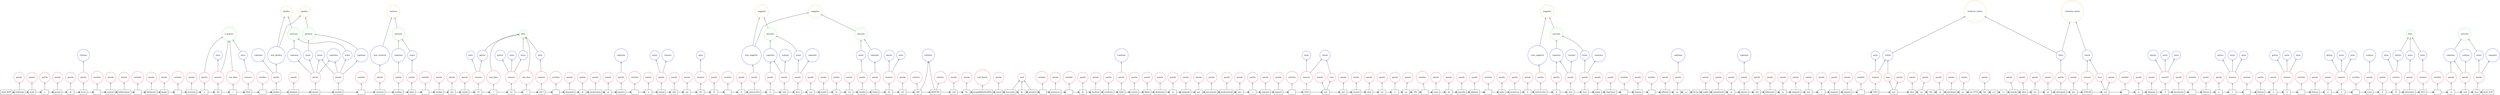 digraph {
   rankdir=BT;
   edge [arrowhead=empty];

   subgraph {
      rank="source";
      edge [arrowhead=normal];
      node [shape=box];
      t0 [label="doc0_BOF"];
      t1 [label="tribunale"];
      t2 [label="civile"];
      t3 [label="e"];
      t4 [label="penale"];
      t5 [label="di"];
      t6 [label="ivrea"];
      t7 [label="\n"];
      t8 [label="sezione"];
      t9 [label="fallimentare"];
      t10 [label="\n"];
      t11 [label="fallimento"];
      t12 [label="kappa"];
      t13 [label="\n"];
      t14 [label="sentenza"];
      t15 [label="n"];
      t16 [label="40"];
      t17 [label="/"];
      t18 [label="2014"];
      t19 [label="\n"];
      t20 [label="giudice"];
      t21 [label="delegato"];
      t22 [label="simone"];
      t23 [label="michele"];
      t24 [label="\n"];
      t25 [label="curatore"];
      t26 [label="scalfaro"];
      t27 [label="fabio"];
      t28 [label="\n"];
      t29 [label="verifica"];
      t30 [label="dei"];
      t31 [label="crediti"];
      t32 [label="13"];
      t33 [label="/"];
      t34 [label="12"];
      t35 [label="/"];
      t36 [label="2011"];
      t37 [label="\n"];
      t38 [label="domanda"];
      t39 [label="di"];
      t40 [label="ammissione"];
      t41 [label="al"];
      t42 [label="passivo"];
      t43 [label="\n"];
      t44 [label="a"];
      t45 [label="norma"];
      t46 [label="dell"];
      t47 [label="art"];
      t48 [label="93"];
      t49 [label="lf"];
      t50 [label="\n"];
      t51 [label="il"];
      t52 [label="sottoscritto"];
      t53 [label="d"];
      t54 [label="oria"];
      t55 [label="luca"];
      t56 [label="con"];
      t57 [label="studio"];
      t58 [label="in"];
      t59 [label="via"];
      t60 [label="claudio"];
      t61 [label="traina"];
      t62 [label="24"];
      t63 [label="tel"];
      t64 [label="346"];
      t65 [label="8594782"];
      t66 [label="cod"];
      t67 [label="fis"];
      t68 [label="qcnpla88m04c983k"];
      t69 [label="email"];
      t70 [label="luca.doria"];
      t71 [label="@"];
      t72 [label="gmail.it"];
      t73 [label="\n"];
      t74 [label="premesso"];
      t75 [label="\n"];
      t76 [label="di"];
      t77 [label="risultare"];
      t78 [label="creditore"];
      t79 [label="della"];
      t80 [label="società"];
      t81 [label="fallita"];
      t82 [label="dichiarata"];
      t83 [label="in"];
      t84 [label="epigrafe"];
      t85 [label="per"];
      t86 [label="prestazioni"];
      t87 [label="professionali"];
      t88 [label="per"];
      t89 [label="i"];
      t90 [label="seguenti"];
      t91 [label="importi"];
      t92 [label="\n"];
      t93 [label="1923"];
      t94 [label="eur"];
      t95 [label="per"];
      t96 [label="onorari"];
      t97 [label="oltre"];
      t98 [label="iva"];
      t99 [label="e"];
      t100 [label="cp"];
      t101 [label="4%"];
      t102 [label="\n"];
      t103 [label="come"];
      t104 [label="da"];
      t105 [label="parcella"];
      t106 [label="allegata"];
      t107 [label="\n"];
      t108 [label="tanto"];
      t109 [label="premesso"];
      t110 [label="il"];
      t111 [label="sottoscritto"];
      t112 [label="d"];
      t113 [label="oria"];
      t114 [label="luca"];
      t115 [label="porge"];
      t116 [label="rispettosa"];
      t117 [label="\n"];
      t118 [label="istanza"];
      t119 [label="\n"];
      t120 [label="affinché"];
      t121 [label="la"];
      t122 [label="s.v"];
      t123 [label="ill.ma"];
      t124 [label="voglia"];
      t125 [label="ammetterlo"];
      t126 [label="al"];
      t127 [label="passivo"];
      t128 [label="del"];
      t129 [label="fallimento"];
      t130 [label="in"];
      t131 [label="epigrafe"];
      t132 [label="per"];
      t133 [label="i"];
      t134 [label="seguenti"];
      t135 [label="importi"];
      t136 [label="\n"];
      t137 [label="1923"];
      t138 [label="eur"];
      t139 [label="oltre"];
      t140 [label="cp"];
      t141 [label="4%"];
      t142 [label="al"];
      t143 [label="privilegio"];
      t144 [label="ex"];
      t145 [label="art.2753"];
      t146 [label="bis"];
      t147 [label="n.2"];
      t148 [label="c.c"];
      t149 [label="nonché"];
      t150 [label="oltre"];
      t151 [label="iva"];
      t152 [label="al"];
      t153 [label="chirografo"];
      t154 [label="per"];
      t155 [label="3330.00"];
      t156 [label="eur"];
      t157 [label="\n"];
      t158 [label="si"];
      t159 [label="allegano"];
      t160 [label="3"];
      t161 [label="documenti"];
      t162 [label="\n"];
      t163 [label="fattura"];
      t164 [label="n"];
      t165 [label="1"];
      t166 [label="\n"];
      t167 [label="fattura"];
      t168 [label="n"];
      t169 [label="2"];
      t170 [label="\n"];
      t171 [label="fattura"];
      t172 [label="n"];
      t173 [label="3"];
      t174 [label="\n"];
      t175 [label="ivrea"];
      t176 [label="li"];
      t177 [label="15"];
      t178 [label="settembre"];
      t179 [label="2013"];
      t180 [label="\n"];
      t181 [label="d"];
      t182 [label="oria"];
      t183 [label="luca"];
      t184 [label="doc0_EOF"];
      t0 -> t1;
      t1 -> t2;
      t2 -> t3;
      t3 -> t4;
      t4 -> t5;
      t5 -> t6;
      t6 -> t7;
      t7 -> t8;
      t8 -> t9;
      t9 -> t10;
      t10 -> t11;
      t11 -> t12;
      t12 -> t13;
      t13 -> t14;
      t14 -> t15;
      t15 -> t16;
      t16 -> t17;
      t17 -> t18;
      t18 -> t19;
      t19 -> t20;
      t20 -> t21;
      t21 -> t22;
      t22 -> t23;
      t23 -> t24;
      t24 -> t25;
      t25 -> t26;
      t26 -> t27;
      t27 -> t28;
      t28 -> t29;
      t29 -> t30;
      t30 -> t31;
      t31 -> t32;
      t32 -> t33;
      t33 -> t34;
      t34 -> t35;
      t35 -> t36;
      t36 -> t37;
      t37 -> t38;
      t38 -> t39;
      t39 -> t40;
      t40 -> t41;
      t41 -> t42;
      t42 -> t43;
      t43 -> t44;
      t44 -> t45;
      t45 -> t46;
      t46 -> t47;
      t47 -> t48;
      t48 -> t49;
      t49 -> t50;
      t50 -> t51;
      t51 -> t52;
      t52 -> t53;
      t53 -> t54;
      t54 -> t55;
      t55 -> t56;
      t56 -> t57;
      t57 -> t58;
      t58 -> t59;
      t59 -> t60;
      t60 -> t61;
      t61 -> t62;
      t62 -> t63;
      t63 -> t64;
      t64 -> t65;
      t65 -> t66;
      t66 -> t67;
      t67 -> t68;
      t68 -> t69;
      t69 -> t70;
      t70 -> t71;
      t71 -> t72;
      t72 -> t73;
      t73 -> t74;
      t74 -> t75;
      t75 -> t76;
      t76 -> t77;
      t77 -> t78;
      t78 -> t79;
      t79 -> t80;
      t80 -> t81;
      t81 -> t82;
      t82 -> t83;
      t83 -> t84;
      t84 -> t85;
      t85 -> t86;
      t86 -> t87;
      t87 -> t88;
      t88 -> t89;
      t89 -> t90;
      t90 -> t91;
      t91 -> t92;
      t92 -> t93;
      t93 -> t94;
      t94 -> t95;
      t95 -> t96;
      t96 -> t97;
      t97 -> t98;
      t98 -> t99;
      t99 -> t100;
      t100 -> t101;
      t101 -> t102;
      t102 -> t103;
      t103 -> t104;
      t104 -> t105;
      t105 -> t106;
      t106 -> t107;
      t107 -> t108;
      t108 -> t109;
      t109 -> t110;
      t110 -> t111;
      t111 -> t112;
      t112 -> t113;
      t113 -> t114;
      t114 -> t115;
      t115 -> t116;
      t116 -> t117;
      t117 -> t118;
      t118 -> t119;
      t119 -> t120;
      t120 -> t121;
      t121 -> t122;
      t122 -> t123;
      t123 -> t124;
      t124 -> t125;
      t125 -> t126;
      t126 -> t127;
      t127 -> t128;
      t128 -> t129;
      t129 -> t130;
      t130 -> t131;
      t131 -> t132;
      t132 -> t133;
      t133 -> t134;
      t134 -> t135;
      t135 -> t136;
      t136 -> t137;
      t137 -> t138;
      t138 -> t139;
      t139 -> t140;
      t140 -> t141;
      t141 -> t142;
      t142 -> t143;
      t143 -> t144;
      t144 -> t145;
      t145 -> t146;
      t146 -> t147;
      t147 -> t148;
      t148 -> t149;
      t149 -> t150;
      t150 -> t151;
      t151 -> t152;
      t152 -> t153;
      t153 -> t154;
      t154 -> t155;
      t155 -> t156;
      t156 -> t157;
      t157 -> t158;
      t158 -> t159;
      t159 -> t160;
      t160 -> t161;
      t161 -> t162;
      t162 -> t163;
      t163 -> t164;
      t164 -> t165;
      t165 -> t166;
      t166 -> t167;
      t167 -> t168;
      t168 -> t169;
      t169 -> t170;
      t170 -> t171;
      t171 -> t172;
      t172 -> t173;
      t173 -> t174;
      t174 -> t175;
      t175 -> t176;
      t176 -> t177;
      t177 -> t178;
      t178 -> t179;
      t179 -> t180;
      t180 -> t181;
      t181 -> t182;
      t182 -> t183;
      t183 -> t184;
   }

   subgraph {
      rank="same";
      node [color=red,shape=circle];
      tag128 [label=numero]; 
      tag129 [label=numero]; 
      tag130 [label=numero]; 
      tag131 [label=numero]; 
      tag132 [label=numero]; 
      tag133 [label=numero]; 
      tag134 [label=numero]; 
      tag135 [label=numero]; 
      tag136 [label=numero]; 
      tag137 [label=numero]; 
      tag138 [label=numero]; 
      tag139 [label=numero]; 
      tag140 [label=numero]; 
      tag141 [label=numero]; 
      tag142 [label=numero]; 
      tag143 [label=numero]; 
      tag144 [label=numero]; 
      tag145 [label=numero]; 
      tag0 [label=parola]; 
      tag1 [label=parola]; 
      tag2 [label=parola]; 
      tag3 [label=parola]; 
      tag4 [label=parola]; 
      tag5 [label=parola]; 
      tag6 [label=parola]; 
      tag7 [label=parola]; 
      tag8 [label=parola]; 
      tag9 [label=parola]; 
      tag10 [label=parola]; 
      tag11 [label=parola]; 
      tag12 [label=parola]; 
      tag13 [label=parola]; 
      tag14 [label=parola]; 
      tag15 [label=parola]; 
      tag16 [label=parola]; 
      tag17 [label=parola]; 
      tag18 [label=parola]; 
      tag19 [label=parola]; 
      tag20 [label=parola]; 
      tag21 [label=parola]; 
      tag22 [label=parola]; 
      tag23 [label=parola]; 
      tag24 [label=parola]; 
      tag25 [label=parola]; 
      tag26 [label=parola]; 
      tag27 [label=parola]; 
      tag28 [label=parola]; 
      tag29 [label=parola]; 
      tag30 [label=parola]; 
      tag31 [label=parola]; 
      tag32 [label=parola]; 
      tag33 [label=parola]; 
      tag34 [label=parola]; 
      tag35 [label=parola]; 
      tag36 [label=parola]; 
      tag37 [label=parola]; 
      tag38 [label=parola]; 
      tag39 [label=parola]; 
      tag40 [label=parola]; 
      tag41 [label=parola]; 
      tag42 [label=parola]; 
      tag43 [label=parola]; 
      tag44 [label=parola]; 
      tag45 [label=parola]; 
      tag46 [label=parola]; 
      tag47 [label=parola]; 
      tag48 [label=parola]; 
      tag49 [label=parola]; 
      tag50 [label=parola]; 
      tag51 [label=parola]; 
      tag52 [label=parola]; 
      tag53 [label=parola]; 
      tag54 [label=parola]; 
      tag55 [label=parola]; 
      tag56 [label=parola]; 
      tag57 [label=parola]; 
      tag58 [label=parola]; 
      tag59 [label=parola]; 
      tag60 [label=parola]; 
      tag61 [label=parola]; 
      tag62 [label=parola]; 
      tag63 [label=parola]; 
      tag64 [label=parola]; 
      tag65 [label=parola]; 
      tag66 [label=parola]; 
      tag67 [label=parola]; 
      tag68 [label=parola]; 
      tag69 [label=parola]; 
      tag70 [label=parola]; 
      tag71 [label=parola]; 
      tag72 [label=parola]; 
      tag73 [label=parola]; 
      tag74 [label=parola]; 
      tag75 [label=parola]; 
      tag76 [label=parola]; 
      tag77 [label=parola]; 
      tag78 [label=parola]; 
      tag79 [label=parola]; 
      tag80 [label=parola]; 
      tag81 [label=parola]; 
      tag82 [label=parola]; 
      tag83 [label=parola]; 
      tag84 [label=parola]; 
      tag85 [label=parola]; 
      tag86 [label=parola]; 
      tag87 [label=parola]; 
      tag88 [label=parola]; 
      tag89 [label=parola]; 
      tag90 [label=parola]; 
      tag91 [label=parola]; 
      tag92 [label=parola]; 
      tag93 [label=parola]; 
      tag94 [label=parola]; 
      tag95 [label=parola]; 
      tag96 [label=parola]; 
      tag97 [label=parola]; 
      tag98 [label=parola]; 
      tag99 [label=parola]; 
      tag100 [label=parola]; 
      tag101 [label=parola]; 
      tag102 [label=parola]; 
      tag103 [label=parola]; 
      tag104 [label=parola]; 
      tag105 [label=parola]; 
      tag106 [label=parola]; 
      tag107 [label=parola]; 
      tag108 [label=parola]; 
      tag109 [label=parola]; 
      tag110 [label=parola]; 
      tag111 [label=parola]; 
      tag112 [label=parola]; 
      tag113 [label=parola]; 
      tag114 [label=parola]; 
      tag115 [label=parola]; 
      tag116 [label=parola]; 
      tag117 [label=parola]; 
      tag118 [label=parola]; 
      tag119 [label=parola]; 
      tag120 [label=parola]; 
      tag121 [label=parola]; 
      tag122 [label=parola]; 
      tag123 [label=parola]; 
      tag124 [label=parola]; 
      tag125 [label=parola]; 
      tag126 [label=parola]; 
      tag127 [label=parola]; 
      tag146 [label=newline]; 
      tag147 [label=newline]; 
      tag148 [label=newline]; 
      tag149 [label=newline]; 
      tag150 [label=newline]; 
      tag151 [label=newline]; 
      tag152 [label=newline]; 
      tag153 [label=newline]; 
      tag154 [label=newline]; 
      tag155 [label=newline]; 
      tag156 [label=newline]; 
      tag157 [label=newline]; 
      tag158 [label=newline]; 
      tag159 [label=newline]; 
      tag160 [label=newline]; 
      tag161 [label=newline]; 
      tag162 [label=newline]; 
      tag163 [label=newline]; 
      tag164 [label=newline]; 
      tag165 [label=newline]; 
      tag166 [label=newline]; 
      tag167 [label=newline]; 
      tag168 [label=newline]; 
      tag254 [label=euro]; 
      tag255 [label=euro]; 
      tag256 [label=euro]; 
      tag179 [label=mail]; 
      tag178 [label=cod_fiscale]; 
      tag169 [label=sep_data]; 
      tag170 [label=sep_data]; 
      tag171 [label=sep_data]; 
   }

   subgraph {
      rank="same";
      node [color=blue,shape=circle];
      tag260 [label=chiro]; 
      tag244 [label=sym_soggetto]; 
      tag245 [label=sym_soggetto]; 
      tag249 [label=sym_curatore]; 
      tag251 [label=sym_giudice]; 
      tag181 [label=cognome]; 
      tag182 [label=cognome]; 
      tag183 [label=cognome]; 
      tag184 [label=cognome]; 
      tag185 [label=cognome]; 
      tag186 [label=cognome]; 
      tag187 [label=cognome]; 
      tag188 [label=cognome]; 
      tag189 [label=cognome]; 
      tag190 [label=cognome]; 
      tag191 [label=cognome]; 
      tag192 [label=cognome]; 
      tag193 [label=cognome]; 
      tag194 [label=cognome]; 
      tag195 [label=cognome]; 
      tag196 [label=cognome]; 
      tag197 [label=nome]; 
      tag198 [label=nome]; 
      tag199 [label=nome]; 
      tag200 [label=nome]; 
      tag201 [label=nome]; 
      tag202 [label=nome]; 
      tag203 [label=nome]; 
      tag204 [label=nome]; 
      tag205 [label=nome]; 
      tag257 [label=valuta]; 
      tag258 [label=valuta]; 
      tag259 [label=valuta]; 
      tag172 [label=comune]; 
      tag173 [label=comune]; 
      tag174 [label=comune]; 
      tag175 [label=comune]; 
      tag176 [label=comune]; 
      tag177 [label=comune]; 
      tag213 [label=giorno]; 
      tag214 [label=giorno]; 
      tag215 [label=giorno]; 
      tag216 [label=giorno]; 
      tag217 [label=giorno]; 
      tag218 [label=giorno]; 
      tag219 [label=giorno]; 
      tag220 [label=giorno]; 
      tag221 [label=mese]; 
      tag222 [label=mese]; 
      tag223 [label=mese]; 
      tag224 [label=mese]; 
      tag225 [label=mese]; 
      tag226 [label=mese]; 
      tag227 [label=anno]; 
      tag228 [label=anno]; 
      tag229 [label=anno]; 
      tag230 [label=anno]; 
      tag231 [label=anno]; 
      tag232 [label=anno]; 
      tag233 [label=anno]; 
      tag234 [label=anno]; 
      tag235 [label=anno]; 
      tag236 [label=anno]; 
      tag237 [label=anno]; 
      tag238 [label=anno]; 
      tag239 [label=anno]; 
      tag240 [label=anno]; 
      tag241 [label=anno]; 
      tag180 [label=telefono]; 
   }

   subgraph {
      rank="same";
      node [color=green,shape=circle];
      tag242 [label=data]; 
      tag243 [label=data]; 
      tag206 [label=persona]; 
      tag207 [label=persona]; 
      tag208 [label=persona]; 
      tag209 [label=persona]; 
      tag210 [label=persona]; 
      tag211 [label=persona]; 
      tag212 [label=persona]; 
      tag263 [label=n_pratica]; 
   }

   subgraph {
      rank="same";
      node [color=orange,shape=circle];
      tag246 [label=soggetto]; 
      tag247 [label=soggetto]; 
      tag248 [label=soggetto]; 
      tag250 [label=curatore]; 
      tag252 [label=giudice]; 
      tag253 [label=giudice]; 
      tag261 [label=richiesta_valuta]; 
      tag262 [label=richiesta_valuta]; 
   }
   t1 -> tag0;
   t2 -> tag1;
   t3 -> tag2;
   t4 -> tag3;
   t5 -> tag4;
   t6 -> tag5;
   t8 -> tag6;
   t9 -> tag7;
   t11 -> tag8;
   t12 -> tag9;
   t14 -> tag10;
   t15 -> tag11;
   t20 -> tag12;
   t21 -> tag13;
   t22 -> tag14;
   t23 -> tag15;
   t25 -> tag16;
   t26 -> tag17;
   t27 -> tag18;
   t29 -> tag19;
   t30 -> tag20;
   t31 -> tag21;
   t38 -> tag22;
   t39 -> tag23;
   t40 -> tag24;
   t41 -> tag25;
   t42 -> tag26;
   t44 -> tag27;
   t45 -> tag28;
   t46 -> tag29;
   t47 -> tag30;
   t49 -> tag31;
   t51 -> tag32;
   t52 -> tag33;
   t53 -> tag34;
   t54 -> tag35;
   t55 -> tag36;
   t56 -> tag37;
   t57 -> tag38;
   t58 -> tag39;
   t59 -> tag40;
   t60 -> tag41;
   t61 -> tag42;
   t63 -> tag43;
   t66 -> tag44;
   t67 -> tag45;
   t69 -> tag46;
   t74 -> tag47;
   t76 -> tag48;
   t77 -> tag49;
   t78 -> tag50;
   t79 -> tag51;
   t80 -> tag52;
   t81 -> tag53;
   t82 -> tag54;
   t83 -> tag55;
   t84 -> tag56;
   t85 -> tag57;
   t86 -> tag58;
   t87 -> tag59;
   t88 -> tag60;
   t89 -> tag61;
   t90 -> tag62;
   t91 -> tag63;
   t94 -> tag64;
   t95 -> tag65;
   t96 -> tag66;
   t97 -> tag67;
   t98 -> tag68;
   t99 -> tag69;
   t100 -> tag70;
   t103 -> tag71;
   t104 -> tag72;
   t105 -> tag73;
   t106 -> tag74;
   t108 -> tag75;
   t109 -> tag76;
   t110 -> tag77;
   t111 -> tag78;
   t112 -> tag79;
   t113 -> tag80;
   t114 -> tag81;
   t115 -> tag82;
   t116 -> tag83;
   t118 -> tag84;
   t120 -> tag85;
   t121 -> tag86;
   t124 -> tag87;
   t125 -> tag88;
   t126 -> tag89;
   t127 -> tag90;
   t128 -> tag91;
   t129 -> tag92;
   t130 -> tag93;
   t131 -> tag94;
   t132 -> tag95;
   t133 -> tag96;
   t134 -> tag97;
   t135 -> tag98;
   t138 -> tag99;
   t139 -> tag100;
   t140 -> tag101;
   t142 -> tag102;
   t143 -> tag103;
   t144 -> tag104;
   t146 -> tag105;
   t149 -> tag106;
   t150 -> tag107;
   t151 -> tag108;
   t152 -> tag109;
   t153 -> tag110;
   t154 -> tag111;
   t156 -> tag112;
   t158 -> tag113;
   t159 -> tag114;
   t161 -> tag115;
   t163 -> tag116;
   t164 -> tag117;
   t167 -> tag118;
   t168 -> tag119;
   t171 -> tag120;
   t172 -> tag121;
   t175 -> tag122;
   t176 -> tag123;
   t178 -> tag124;
   t181 -> tag125;
   t182 -> tag126;
   t183 -> tag127;
   t16 -> tag128;
   t18 -> tag129;
   t32 -> tag130;
   t34 -> tag131;
   t36 -> tag132;
   t48 -> tag133;
   t62 -> tag134;
   t64 -> tag135;
   t65 -> tag136;
   t93 -> tag137;
   t137 -> tag138;
   t155 -> tag139;
   t160 -> tag140;
   t165 -> tag141;
   t169 -> tag142;
   t173 -> tag143;
   t177 -> tag144;
   t179 -> tag145;
   t7 -> tag146;
   t10 -> tag147;
   t13 -> tag148;
   t19 -> tag149;
   t24 -> tag150;
   t28 -> tag151;
   t37 -> tag152;
   t43 -> tag153;
   t50 -> tag154;
   t73 -> tag155;
   t75 -> tag156;
   t92 -> tag157;
   t102 -> tag158;
   t107 -> tag159;
   t117 -> tag160;
   t119 -> tag161;
   t136 -> tag162;
   t157 -> tag163;
   t162 -> tag164;
   t166 -> tag165;
   t170 -> tag166;
   t174 -> tag167;
   t180 -> tag168;
   t17 -> tag169;
   t33 -> tag170;
   t35 -> tag171;
   tag5 -> tag172;
   tag28 -> tag173;
   tag35 -> tag174;
   tag80 -> tag175;
   tag122 -> tag176;
   tag126 -> tag177;
   t68 -> tag178;
   t70 -> tag179;
   t71 -> tag179;
   t72 -> tag179;
   t64 -> tag180;
   t65 -> tag180;
   tag14 -> tag181;
   tag15 -> tag181;
   tag34 -> tag182;
   tag35 -> tag182;
   tag79 -> tag183;
   tag80 -> tag183;
   tag125 -> tag184;
   tag126 -> tag184;
   tag12 -> tag185;
   tag14 -> tag186;
   tag15 -> tag187;
   tag17 -> tag188;
   tag26 -> tag189;
   tag36 -> tag190;
   tag42 -> tag191;
   tag51 -> tag192;
   tag81 -> tag193;
   tag86 -> tag194;
   tag90 -> tag195;
   tag127 -> tag196;
   tag14 -> tag197;
   tag15 -> tag197;
   tag14 -> tag198;
   tag15 -> tag199;
   tag18 -> tag200;
   tag28 -> tag201;
   tag36 -> tag202;
   tag41 -> tag203;
   tag81 -> tag204;
   tag127 -> tag205;
   tag186 -> tag206;
   tag199 -> tag206;
   tag188 -> tag207;
   tag200 -> tag207;
   tag182 -> tag208;
   tag202 -> tag208;
   tag183 -> tag209;
   tag204 -> tag209;
   tag184 -> tag210;
   tag205 -> tag210;
   tag187 -> tag211;
   tag198 -> tag211;
   tag191 -> tag212;
   tag203 -> tag212;
   tag130 -> tag213;
   tag131 -> tag214;
   tag134 -> tag215;
   tag140 -> tag216;
   tag141 -> tag217;
   tag142 -> tag218;
   tag143 -> tag219;
   tag144 -> tag220;
   tag131 -> tag221;
   tag140 -> tag222;
   tag141 -> tag223;
   tag142 -> tag224;
   tag143 -> tag225;
   tag124 -> tag226;
   tag129 -> tag227;
   tag132 -> tag228;
   tag137 -> tag229;
   tag138 -> tag230;
   tag145 -> tag231;
   tag128 -> tag232;
   tag130 -> tag233;
   tag131 -> tag234;
   tag133 -> tag235;
   tag134 -> tag236;
   tag140 -> tag237;
   tag141 -> tag238;
   tag142 -> tag239;
   tag143 -> tag240;
   tag144 -> tag241;
   tag213 -> tag242;
   tag221 -> tag242;
   tag228 -> tag242;
   tag170 -> tag242;
   tag171 -> tag242;
   tag220 -> tag243;
   tag226 -> tag243;
   tag231 -> tag243;
   tag33 -> tag244;
   tag78 -> tag245;
   tag208 -> tag246;
   tag244 -> tag246;
   tag209 -> tag247;
   tag245 -> tag247;
   tag212 -> tag248;
   tag244 -> tag248;
   tag16 -> tag249;
   tag207 -> tag250;
   tag249 -> tag250;
   tag12 -> tag251;
   tag206 -> tag252;
   tag251 -> tag252;
   tag211 -> tag253;
   tag251 -> tag253;
   t94 -> tag254;
   t138 -> tag255;
   t156 -> tag256;
   tag137 -> tag257;
   tag254 -> tag257;
   tag138 -> tag258;
   tag255 -> tag258;
   tag139 -> tag259;
   tag256 -> tag259;
   tag110 -> tag260;
   tag260 -> tag261;
   tag258 -> tag261;
   tag260 -> tag262;
   tag259 -> tag262;
   tag128 -> tag263;
   tag227 -> tag263;
   tag11 -> tag263;
   tag169 -> tag263;
}